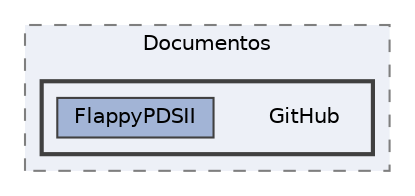 digraph "tests/build/CMakeFiles/run_tests.dir/home/sammy/Documentos/GitHub"
{
 // LATEX_PDF_SIZE
  bgcolor="transparent";
  edge [fontname=Helvetica,fontsize=10,labelfontname=Helvetica,labelfontsize=10];
  node [fontname=Helvetica,fontsize=10,shape=box,height=0.2,width=0.4];
  compound=true
  subgraph clusterdir_cdec352ecc40827c95448bec8a890028 {
    graph [ bgcolor="#edf0f7", pencolor="grey50", label="Documentos", fontname=Helvetica,fontsize=10 style="filled,dashed", URL="dir_cdec352ecc40827c95448bec8a890028.html",tooltip=""]
  subgraph clusterdir_c136481cce53cd7ea6bfa9cf151ccf67 {
    graph [ bgcolor="#edf0f7", pencolor="grey25", label="", fontname=Helvetica,fontsize=10 style="filled,bold", URL="dir_c136481cce53cd7ea6bfa9cf151ccf67.html",tooltip=""]
    dir_c136481cce53cd7ea6bfa9cf151ccf67 [shape=plaintext, label="GitHub"];
  dir_fef7cf7d2ece7ce6fd43fff8d2090626 [label="FlappyPDSII", fillcolor="#a2b4d6", color="grey25", style="filled", URL="dir_fef7cf7d2ece7ce6fd43fff8d2090626.html",tooltip=""];
  }
  }
}
